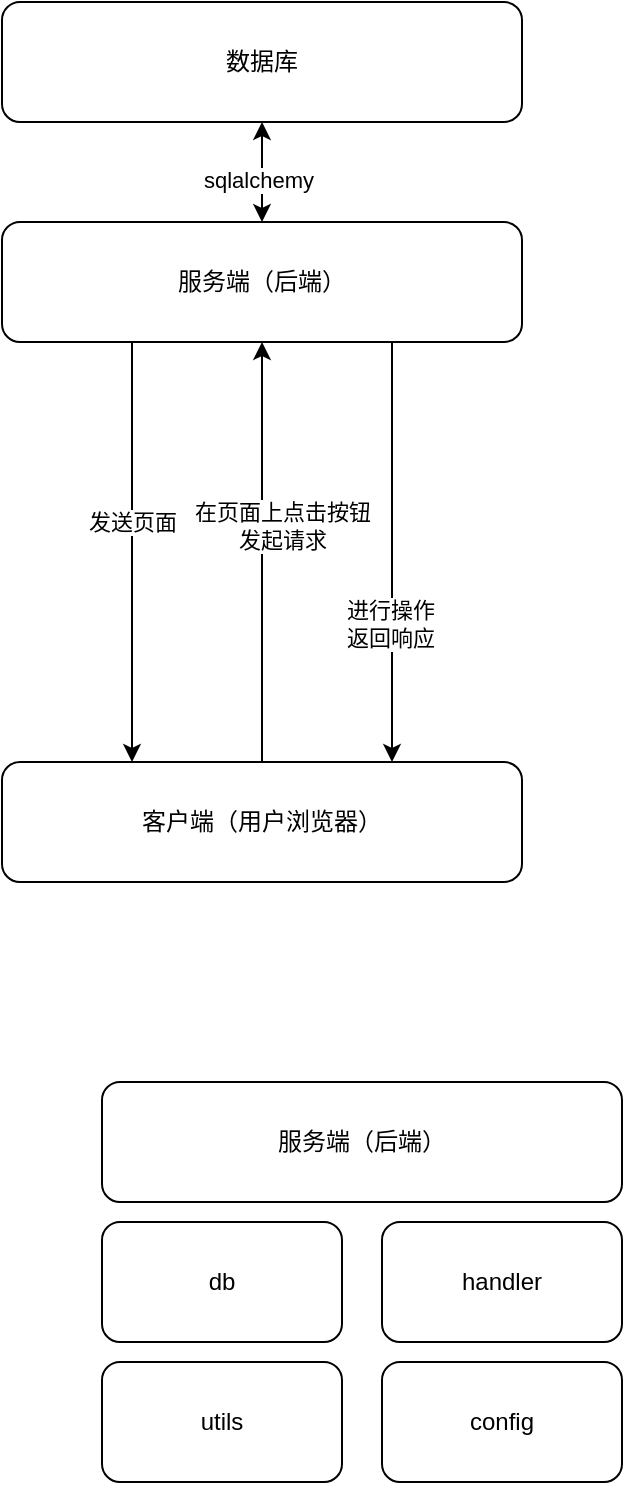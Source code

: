 <mxfile version="18.0.6" type="device"><diagram id="prtHgNgQTEPvFCAcTncT" name="Page-1"><mxGraphModel dx="1018" dy="654" grid="1" gridSize="10" guides="1" tooltips="1" connect="1" arrows="1" fold="1" page="1" pageScale="1" pageWidth="827" pageHeight="1169" math="0" shadow="0"><root><mxCell id="0"/><mxCell id="1" parent="0"/><mxCell id="VQyih1GMmh0Nb6qC-8Au-4" style="edgeStyle=orthogonalEdgeStyle;rounded=0;orthogonalLoop=1;jettySize=auto;html=1;exitX=0.25;exitY=1;exitDx=0;exitDy=0;entryX=0.25;entryY=0;entryDx=0;entryDy=0;" edge="1" parent="1" source="VQyih1GMmh0Nb6qC-8Au-1" target="VQyih1GMmh0Nb6qC-8Au-2"><mxGeometry relative="1" as="geometry"/></mxCell><mxCell id="VQyih1GMmh0Nb6qC-8Au-5" value="发送页面" style="edgeLabel;html=1;align=center;verticalAlign=middle;resizable=0;points=[];" vertex="1" connectable="0" parent="VQyih1GMmh0Nb6qC-8Au-4"><mxGeometry x="-0.148" relative="1" as="geometry"><mxPoint as="offset"/></mxGeometry></mxCell><mxCell id="VQyih1GMmh0Nb6qC-8Au-12" style="edgeStyle=orthogonalEdgeStyle;rounded=0;orthogonalLoop=1;jettySize=auto;html=1;exitX=0.75;exitY=1;exitDx=0;exitDy=0;entryX=0.75;entryY=0;entryDx=0;entryDy=0;startArrow=none;startFill=0;" edge="1" parent="1" source="VQyih1GMmh0Nb6qC-8Au-1" target="VQyih1GMmh0Nb6qC-8Au-2"><mxGeometry relative="1" as="geometry"/></mxCell><mxCell id="VQyih1GMmh0Nb6qC-8Au-13" value="进行操作&lt;br&gt;返回响应" style="edgeLabel;html=1;align=center;verticalAlign=middle;resizable=0;points=[];" vertex="1" connectable="0" parent="VQyih1GMmh0Nb6qC-8Au-12"><mxGeometry x="0.343" y="-1" relative="1" as="geometry"><mxPoint as="offset"/></mxGeometry></mxCell><mxCell id="VQyih1GMmh0Nb6qC-8Au-1" value="服务端（后端）" style="rounded=1;whiteSpace=wrap;html=1;" vertex="1" parent="1"><mxGeometry x="260" y="130" width="260" height="60" as="geometry"/></mxCell><mxCell id="VQyih1GMmh0Nb6qC-8Au-10" style="edgeStyle=orthogonalEdgeStyle;rounded=0;orthogonalLoop=1;jettySize=auto;html=1;exitX=0.5;exitY=0;exitDx=0;exitDy=0;entryX=0.5;entryY=1;entryDx=0;entryDy=0;startArrow=none;startFill=0;" edge="1" parent="1" source="VQyih1GMmh0Nb6qC-8Au-2" target="VQyih1GMmh0Nb6qC-8Au-1"><mxGeometry relative="1" as="geometry"/></mxCell><mxCell id="VQyih1GMmh0Nb6qC-8Au-11" value="在页面上点击按钮&lt;br&gt;发起请求" style="edgeLabel;html=1;align=center;verticalAlign=middle;resizable=0;points=[];" vertex="1" connectable="0" parent="VQyih1GMmh0Nb6qC-8Au-10"><mxGeometry x="0.138" relative="1" as="geometry"><mxPoint x="10" y="1" as="offset"/></mxGeometry></mxCell><mxCell id="VQyih1GMmh0Nb6qC-8Au-2" value="客户端（用户浏览器）" style="rounded=1;whiteSpace=wrap;html=1;" vertex="1" parent="1"><mxGeometry x="260" y="400" width="260" height="60" as="geometry"/></mxCell><mxCell id="VQyih1GMmh0Nb6qC-8Au-8" value="" style="edgeStyle=orthogonalEdgeStyle;rounded=0;orthogonalLoop=1;jettySize=auto;html=1;startArrow=classic;startFill=1;" edge="1" parent="1" source="VQyih1GMmh0Nb6qC-8Au-6" target="VQyih1GMmh0Nb6qC-8Au-1"><mxGeometry relative="1" as="geometry"/></mxCell><mxCell id="VQyih1GMmh0Nb6qC-8Au-9" value="sqlalchemy" style="edgeLabel;html=1;align=center;verticalAlign=middle;resizable=0;points=[];" vertex="1" connectable="0" parent="VQyih1GMmh0Nb6qC-8Au-8"><mxGeometry x="0.14" y="-2" relative="1" as="geometry"><mxPoint as="offset"/></mxGeometry></mxCell><mxCell id="VQyih1GMmh0Nb6qC-8Au-6" value="数据库" style="rounded=1;whiteSpace=wrap;html=1;" vertex="1" parent="1"><mxGeometry x="260" y="20" width="260" height="60" as="geometry"/></mxCell><mxCell id="VQyih1GMmh0Nb6qC-8Au-14" value="服务端（后端）" style="rounded=1;whiteSpace=wrap;html=1;" vertex="1" parent="1"><mxGeometry x="310" y="560" width="260" height="60" as="geometry"/></mxCell><mxCell id="VQyih1GMmh0Nb6qC-8Au-15" value="handler" style="rounded=1;whiteSpace=wrap;html=1;" vertex="1" parent="1"><mxGeometry x="450" y="630" width="120" height="60" as="geometry"/></mxCell><mxCell id="VQyih1GMmh0Nb6qC-8Au-16" value="db" style="rounded=1;whiteSpace=wrap;html=1;" vertex="1" parent="1"><mxGeometry x="310" y="630" width="120" height="60" as="geometry"/></mxCell><mxCell id="VQyih1GMmh0Nb6qC-8Au-17" value="utils" style="rounded=1;whiteSpace=wrap;html=1;" vertex="1" parent="1"><mxGeometry x="310" y="700" width="120" height="60" as="geometry"/></mxCell><mxCell id="VQyih1GMmh0Nb6qC-8Au-18" value="config" style="rounded=1;whiteSpace=wrap;html=1;" vertex="1" parent="1"><mxGeometry x="450" y="700" width="120" height="60" as="geometry"/></mxCell></root></mxGraphModel></diagram></mxfile>